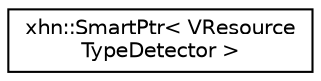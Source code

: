 digraph "Graphical Class Hierarchy"
{
  edge [fontname="Helvetica",fontsize="10",labelfontname="Helvetica",labelfontsize="10"];
  node [fontname="Helvetica",fontsize="10",shape=record];
  rankdir="LR";
  Node1 [label="xhn::SmartPtr\< VResource\lTypeDetector \>",height=0.2,width=0.4,color="black", fillcolor="white", style="filled",URL="$classxhn_1_1_smart_ptr.html"];
}
